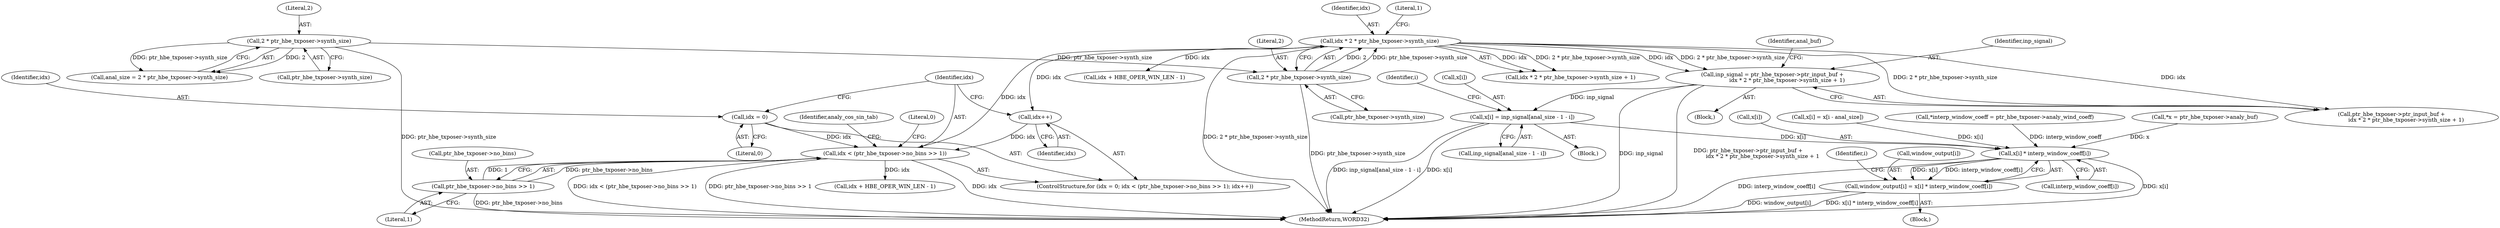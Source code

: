 digraph "0_Android_04e8cd58f075bec5892e369c8deebca9c67e855c_2@API" {
"1000177" [label="(Call,inp_signal = ptr_hbe_txposer->ptr_input_buf +\n                 idx * 2 * ptr_hbe_txposer->synth_size + 1)"];
"1000184" [label="(Call,idx * 2 * ptr_hbe_txposer->synth_size)"];
"1000122" [label="(Call,idx < (ptr_hbe_txposer->no_bins >> 1))"];
"1000129" [label="(Call,idx++)"];
"1000119" [label="(Call,idx = 0)"];
"1000124" [label="(Call,ptr_hbe_txposer->no_bins >> 1)"];
"1000186" [label="(Call,2 * ptr_hbe_txposer->synth_size)"];
"1000107" [label="(Call,2 * ptr_hbe_txposer->synth_size)"];
"1000243" [label="(Call,x[i] = inp_signal[anal_size - 1 - i])"];
"1000268" [label="(Call,x[i] * interp_window_coeff[i])"];
"1000264" [label="(Call,window_output[i] = x[i] * interp_window_coeff[i])"];
"1000191" [label="(Literal,1)"];
"1000177" [label="(Call,inp_signal = ptr_hbe_txposer->ptr_input_buf +\n                 idx * 2 * ptr_hbe_txposer->synth_size + 1)"];
"1000146" [label="(Identifier,analy_cos_sin_tab)"];
"1000243" [label="(Call,x[i] = inp_signal[anal_size - 1 - i])"];
"1000241" [label="(Identifier,i)"];
"1000122" [label="(Call,idx < (ptr_hbe_txposer->no_bins >> 1))"];
"1000242" [label="(Block,)"];
"1000269" [label="(Call,x[i])"];
"1000183" [label="(Call,idx * 2 * ptr_hbe_txposer->synth_size + 1)"];
"1000179" [label="(Call,ptr_hbe_txposer->ptr_input_buf +\n                 idx * 2 * ptr_hbe_txposer->synth_size + 1)"];
"1000200" [label="(Call,idx + HBE_OPER_WIN_LEN - 1)"];
"1000222" [label="(Call,x[i] = x[i - anal_size])"];
"1000263" [label="(Block,)"];
"1000118" [label="(ControlStructure,for (idx = 0; idx < (ptr_hbe_txposer->no_bins >> 1); idx++))"];
"1000125" [label="(Call,ptr_hbe_txposer->no_bins)"];
"1000187" [label="(Literal,2)"];
"1000128" [label="(Literal,1)"];
"1000107" [label="(Call,2 * ptr_hbe_txposer->synth_size)"];
"1000108" [label="(Literal,2)"];
"1000262" [label="(Identifier,i)"];
"1000579" [label="(MethodReturn,WORD32)"];
"1000186" [label="(Call,2 * ptr_hbe_txposer->synth_size)"];
"1000151" [label="(Call,*interp_window_coeff = ptr_hbe_txposer->analy_wind_coeff)"];
"1000109" [label="(Call,ptr_hbe_txposer->synth_size)"];
"1000193" [label="(Identifier,anal_buf)"];
"1000244" [label="(Call,x[i])"];
"1000131" [label="(Block,)"];
"1000178" [label="(Identifier,inp_signal)"];
"1000264" [label="(Call,window_output[i] = x[i] * interp_window_coeff[i])"];
"1000129" [label="(Call,idx++)"];
"1000167" [label="(Call,idx + HBE_OPER_WIN_LEN - 1)"];
"1000121" [label="(Literal,0)"];
"1000185" [label="(Identifier,idx)"];
"1000188" [label="(Call,ptr_hbe_txposer->synth_size)"];
"1000265" [label="(Call,window_output[i])"];
"1000123" [label="(Identifier,idx)"];
"1000130" [label="(Identifier,idx)"];
"1000105" [label="(Call,anal_size = 2 * ptr_hbe_txposer->synth_size)"];
"1000157" [label="(Call,*x = ptr_hbe_txposer->analy_buf)"];
"1000578" [label="(Literal,0)"];
"1000247" [label="(Call,inp_signal[anal_size - 1 - i])"];
"1000184" [label="(Call,idx * 2 * ptr_hbe_txposer->synth_size)"];
"1000124" [label="(Call,ptr_hbe_txposer->no_bins >> 1)"];
"1000120" [label="(Identifier,idx)"];
"1000272" [label="(Call,interp_window_coeff[i])"];
"1000119" [label="(Call,idx = 0)"];
"1000268" [label="(Call,x[i] * interp_window_coeff[i])"];
"1000177" -> "1000131"  [label="AST: "];
"1000177" -> "1000179"  [label="CFG: "];
"1000178" -> "1000177"  [label="AST: "];
"1000179" -> "1000177"  [label="AST: "];
"1000193" -> "1000177"  [label="CFG: "];
"1000177" -> "1000579"  [label="DDG: inp_signal"];
"1000177" -> "1000579"  [label="DDG: ptr_hbe_txposer->ptr_input_buf +\n                 idx * 2 * ptr_hbe_txposer->synth_size + 1"];
"1000184" -> "1000177"  [label="DDG: idx"];
"1000184" -> "1000177"  [label="DDG: 2 * ptr_hbe_txposer->synth_size"];
"1000177" -> "1000243"  [label="DDG: inp_signal"];
"1000184" -> "1000183"  [label="AST: "];
"1000184" -> "1000186"  [label="CFG: "];
"1000185" -> "1000184"  [label="AST: "];
"1000186" -> "1000184"  [label="AST: "];
"1000191" -> "1000184"  [label="CFG: "];
"1000184" -> "1000579"  [label="DDG: 2 * ptr_hbe_txposer->synth_size"];
"1000184" -> "1000129"  [label="DDG: idx"];
"1000184" -> "1000179"  [label="DDG: idx"];
"1000184" -> "1000179"  [label="DDG: 2 * ptr_hbe_txposer->synth_size"];
"1000184" -> "1000183"  [label="DDG: idx"];
"1000184" -> "1000183"  [label="DDG: 2 * ptr_hbe_txposer->synth_size"];
"1000122" -> "1000184"  [label="DDG: idx"];
"1000186" -> "1000184"  [label="DDG: 2"];
"1000186" -> "1000184"  [label="DDG: ptr_hbe_txposer->synth_size"];
"1000184" -> "1000200"  [label="DDG: idx"];
"1000122" -> "1000118"  [label="AST: "];
"1000122" -> "1000124"  [label="CFG: "];
"1000123" -> "1000122"  [label="AST: "];
"1000124" -> "1000122"  [label="AST: "];
"1000146" -> "1000122"  [label="CFG: "];
"1000578" -> "1000122"  [label="CFG: "];
"1000122" -> "1000579"  [label="DDG: idx"];
"1000122" -> "1000579"  [label="DDG: idx < (ptr_hbe_txposer->no_bins >> 1)"];
"1000122" -> "1000579"  [label="DDG: ptr_hbe_txposer->no_bins >> 1"];
"1000129" -> "1000122"  [label="DDG: idx"];
"1000119" -> "1000122"  [label="DDG: idx"];
"1000124" -> "1000122"  [label="DDG: ptr_hbe_txposer->no_bins"];
"1000124" -> "1000122"  [label="DDG: 1"];
"1000122" -> "1000167"  [label="DDG: idx"];
"1000129" -> "1000118"  [label="AST: "];
"1000129" -> "1000130"  [label="CFG: "];
"1000130" -> "1000129"  [label="AST: "];
"1000123" -> "1000129"  [label="CFG: "];
"1000119" -> "1000118"  [label="AST: "];
"1000119" -> "1000121"  [label="CFG: "];
"1000120" -> "1000119"  [label="AST: "];
"1000121" -> "1000119"  [label="AST: "];
"1000123" -> "1000119"  [label="CFG: "];
"1000124" -> "1000128"  [label="CFG: "];
"1000125" -> "1000124"  [label="AST: "];
"1000128" -> "1000124"  [label="AST: "];
"1000124" -> "1000579"  [label="DDG: ptr_hbe_txposer->no_bins"];
"1000186" -> "1000188"  [label="CFG: "];
"1000187" -> "1000186"  [label="AST: "];
"1000188" -> "1000186"  [label="AST: "];
"1000186" -> "1000579"  [label="DDG: ptr_hbe_txposer->synth_size"];
"1000107" -> "1000186"  [label="DDG: ptr_hbe_txposer->synth_size"];
"1000107" -> "1000105"  [label="AST: "];
"1000107" -> "1000109"  [label="CFG: "];
"1000108" -> "1000107"  [label="AST: "];
"1000109" -> "1000107"  [label="AST: "];
"1000105" -> "1000107"  [label="CFG: "];
"1000107" -> "1000579"  [label="DDG: ptr_hbe_txposer->synth_size"];
"1000107" -> "1000105"  [label="DDG: 2"];
"1000107" -> "1000105"  [label="DDG: ptr_hbe_txposer->synth_size"];
"1000243" -> "1000242"  [label="AST: "];
"1000243" -> "1000247"  [label="CFG: "];
"1000244" -> "1000243"  [label="AST: "];
"1000247" -> "1000243"  [label="AST: "];
"1000241" -> "1000243"  [label="CFG: "];
"1000243" -> "1000579"  [label="DDG: x[i]"];
"1000243" -> "1000579"  [label="DDG: inp_signal[anal_size - 1 - i]"];
"1000243" -> "1000268"  [label="DDG: x[i]"];
"1000268" -> "1000264"  [label="AST: "];
"1000268" -> "1000272"  [label="CFG: "];
"1000269" -> "1000268"  [label="AST: "];
"1000272" -> "1000268"  [label="AST: "];
"1000264" -> "1000268"  [label="CFG: "];
"1000268" -> "1000579"  [label="DDG: x[i]"];
"1000268" -> "1000579"  [label="DDG: interp_window_coeff[i]"];
"1000268" -> "1000264"  [label="DDG: x[i]"];
"1000268" -> "1000264"  [label="DDG: interp_window_coeff[i]"];
"1000222" -> "1000268"  [label="DDG: x[i]"];
"1000157" -> "1000268"  [label="DDG: x"];
"1000151" -> "1000268"  [label="DDG: interp_window_coeff"];
"1000264" -> "1000263"  [label="AST: "];
"1000265" -> "1000264"  [label="AST: "];
"1000262" -> "1000264"  [label="CFG: "];
"1000264" -> "1000579"  [label="DDG: window_output[i]"];
"1000264" -> "1000579"  [label="DDG: x[i] * interp_window_coeff[i]"];
}
